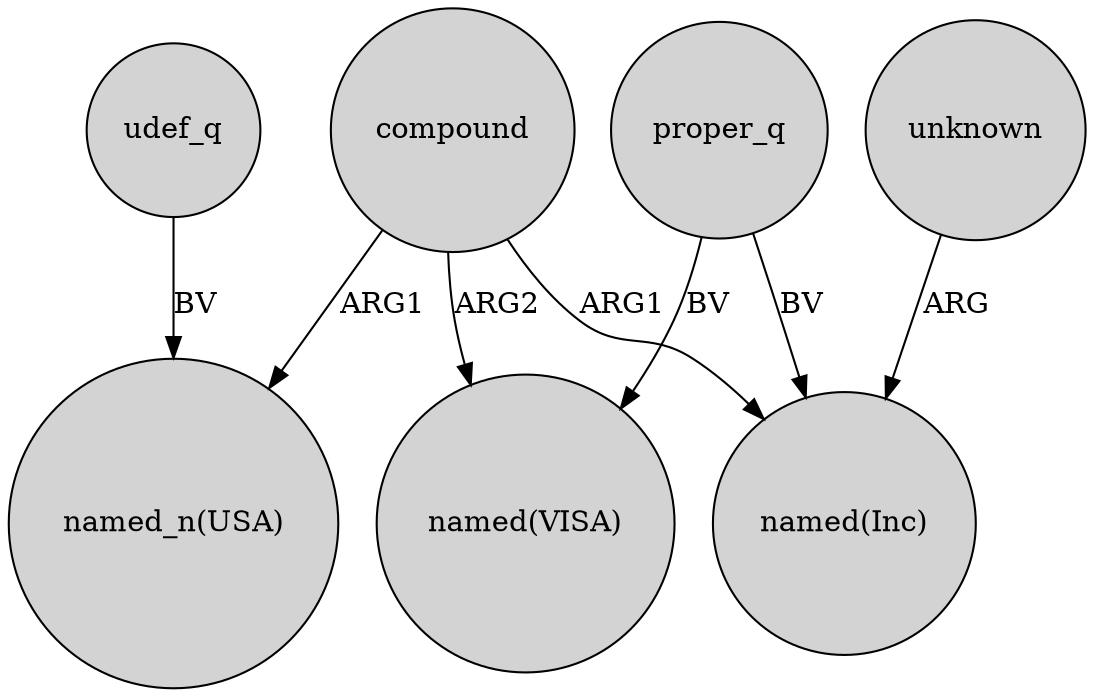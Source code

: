 digraph {
	node [shape=circle style=filled]
	compound -> "named_n(USA)" [label=ARG1]
	proper_q -> "named(VISA)" [label=BV]
	unknown -> "named(Inc)" [label=ARG]
	udef_q -> "named_n(USA)" [label=BV]
	compound -> "named(Inc)" [label=ARG1]
	compound -> "named(VISA)" [label=ARG2]
	proper_q -> "named(Inc)" [label=BV]
}

